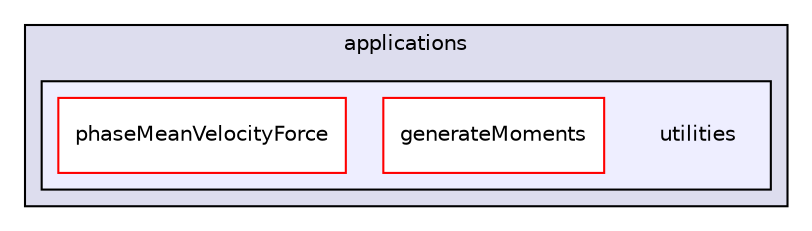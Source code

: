 digraph "utilities" {
  bgcolor=transparent;
  compound=true
  node [ fontsize="10", fontname="Helvetica"];
  edge [ labelfontsize="10", labelfontname="Helvetica"];
  subgraph clusterdir_a6e4fee11f07c3b70486e88fe92cbbdc {
    graph [ bgcolor="#ddddee", pencolor="black", label="applications" fontname="Helvetica", fontsize="10", URL="dir_a6e4fee11f07c3b70486e88fe92cbbdc.html"]
  subgraph clusterdir_a740ba71acc8f57051af57c325cf1aa6 {
    graph [ bgcolor="#eeeeff", pencolor="black", label="" URL="dir_a740ba71acc8f57051af57c325cf1aa6.html"];
    dir_a740ba71acc8f57051af57c325cf1aa6 [shape=plaintext label="utilities"];
    dir_c1a7d52594e9fc42fe1c630af0bab07c [shape=box label="generateMoments" color="red" fillcolor="white" style="filled" URL="dir_c1a7d52594e9fc42fe1c630af0bab07c.html"];
    dir_677c54a54b021c3fbadde56e8b1439c6 [shape=box label="phaseMeanVelocityForce" color="red" fillcolor="white" style="filled" URL="dir_677c54a54b021c3fbadde56e8b1439c6.html"];
  }
  }
}
